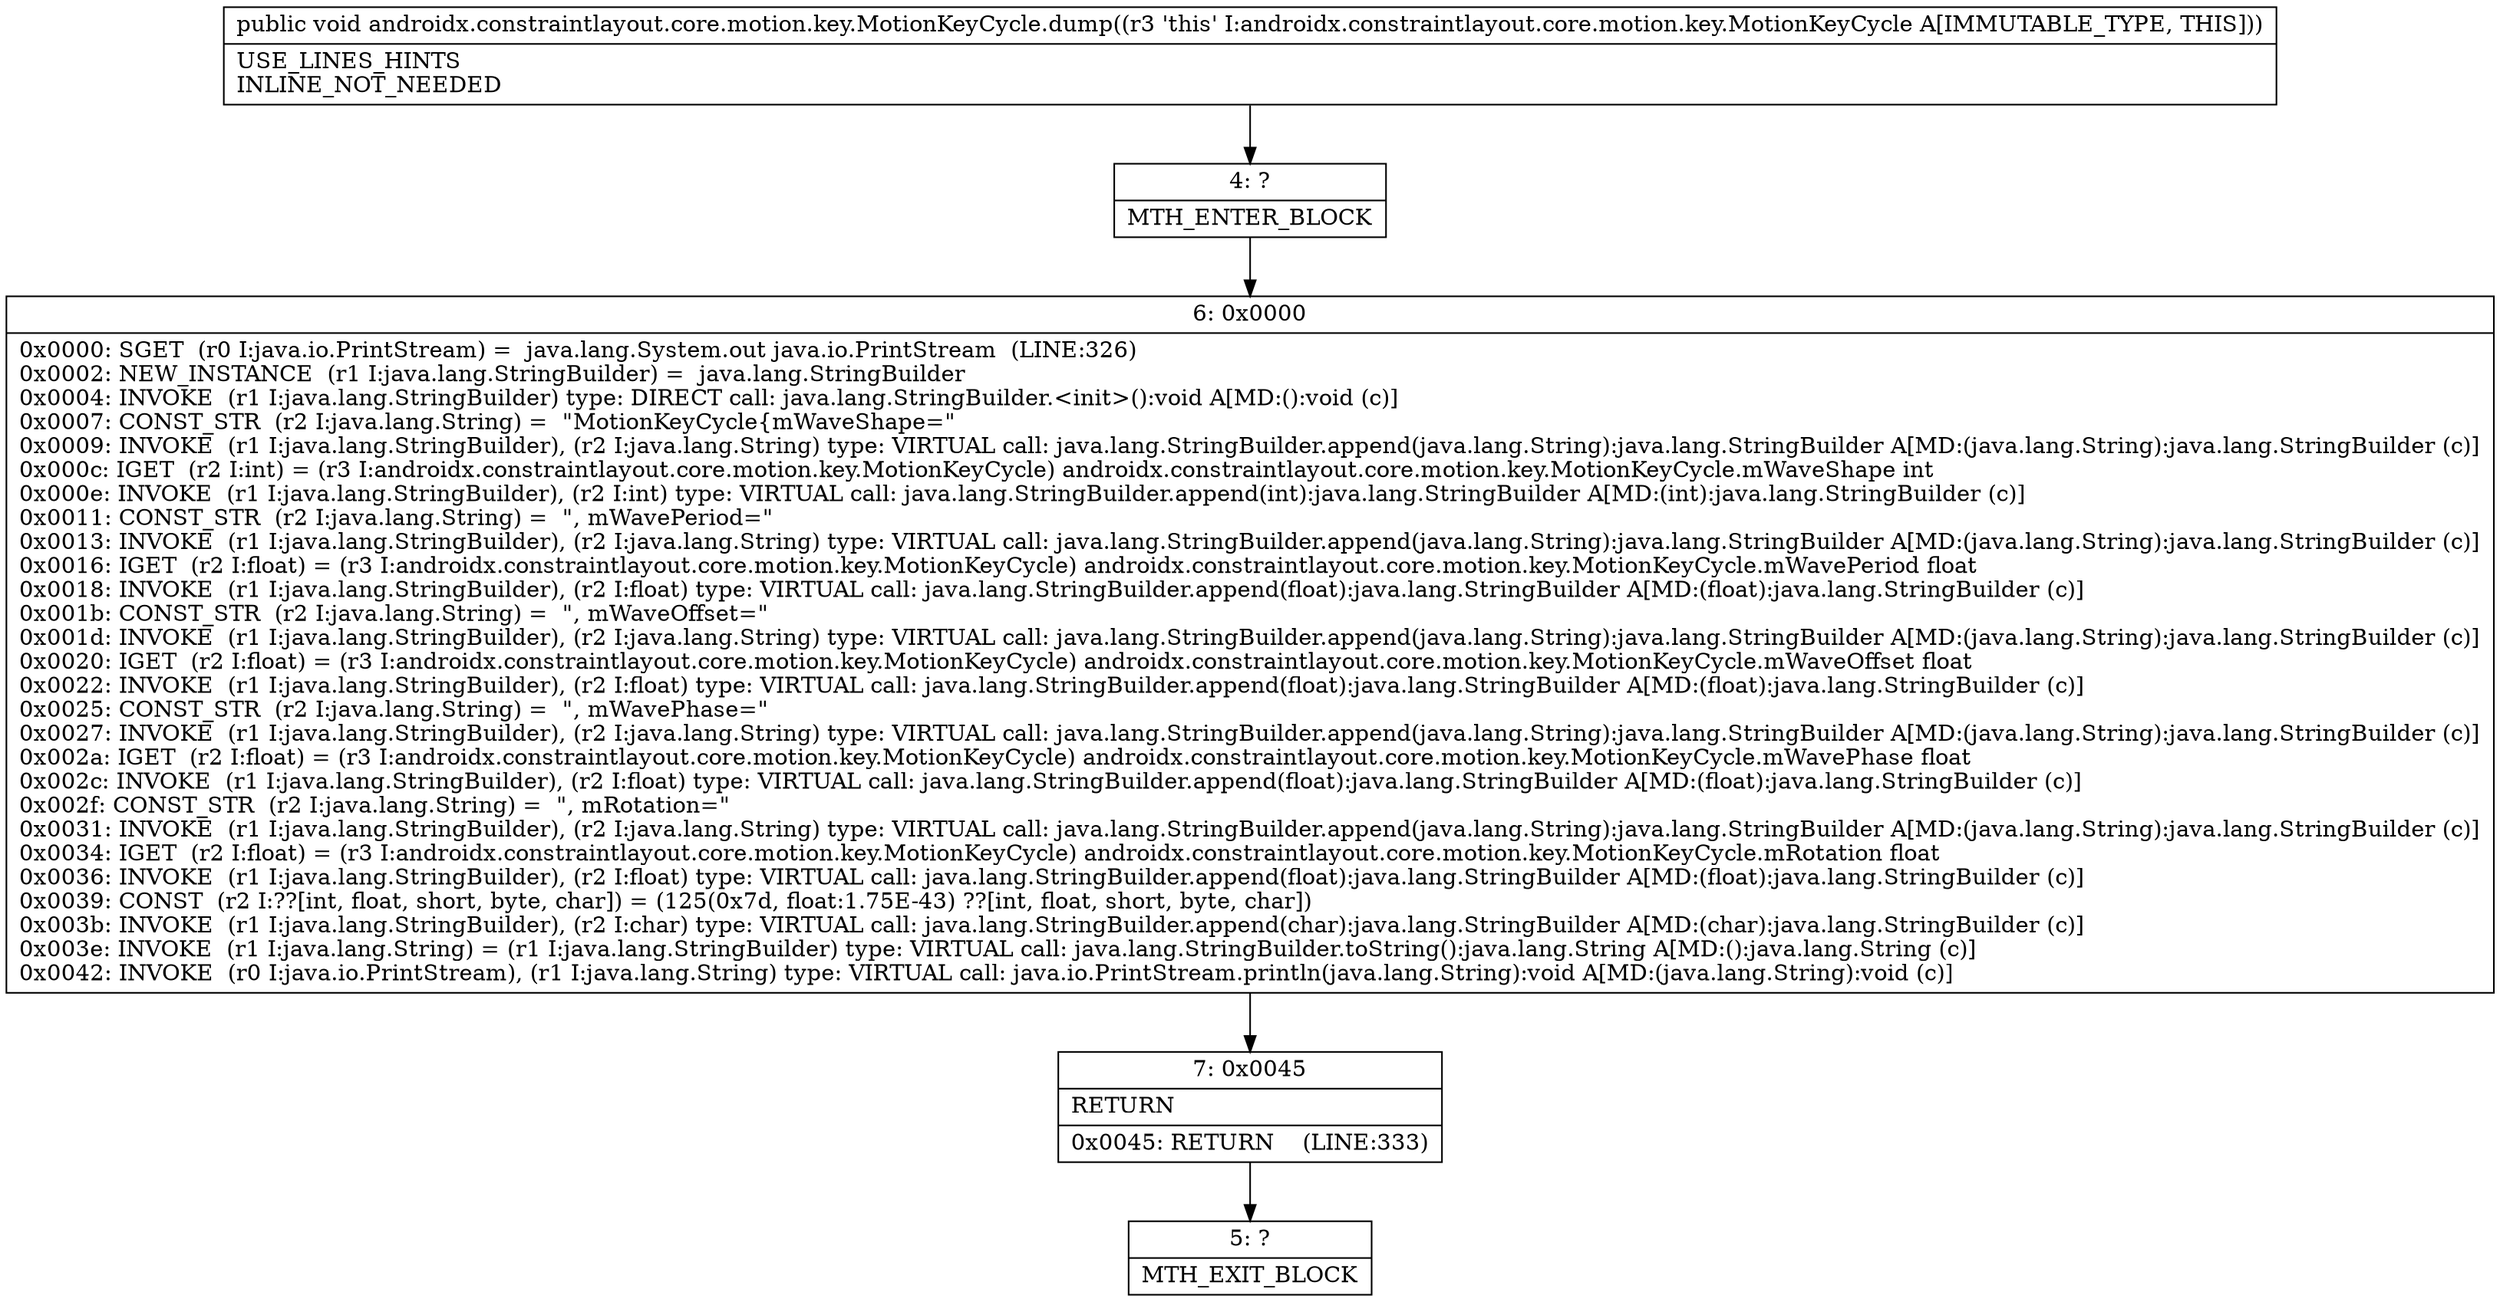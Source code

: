 digraph "CFG forandroidx.constraintlayout.core.motion.key.MotionKeyCycle.dump()V" {
Node_4 [shape=record,label="{4\:\ ?|MTH_ENTER_BLOCK\l}"];
Node_6 [shape=record,label="{6\:\ 0x0000|0x0000: SGET  (r0 I:java.io.PrintStream) =  java.lang.System.out java.io.PrintStream  (LINE:326)\l0x0002: NEW_INSTANCE  (r1 I:java.lang.StringBuilder) =  java.lang.StringBuilder \l0x0004: INVOKE  (r1 I:java.lang.StringBuilder) type: DIRECT call: java.lang.StringBuilder.\<init\>():void A[MD:():void (c)]\l0x0007: CONST_STR  (r2 I:java.lang.String) =  \"MotionKeyCycle\{mWaveShape=\" \l0x0009: INVOKE  (r1 I:java.lang.StringBuilder), (r2 I:java.lang.String) type: VIRTUAL call: java.lang.StringBuilder.append(java.lang.String):java.lang.StringBuilder A[MD:(java.lang.String):java.lang.StringBuilder (c)]\l0x000c: IGET  (r2 I:int) = (r3 I:androidx.constraintlayout.core.motion.key.MotionKeyCycle) androidx.constraintlayout.core.motion.key.MotionKeyCycle.mWaveShape int \l0x000e: INVOKE  (r1 I:java.lang.StringBuilder), (r2 I:int) type: VIRTUAL call: java.lang.StringBuilder.append(int):java.lang.StringBuilder A[MD:(int):java.lang.StringBuilder (c)]\l0x0011: CONST_STR  (r2 I:java.lang.String) =  \", mWavePeriod=\" \l0x0013: INVOKE  (r1 I:java.lang.StringBuilder), (r2 I:java.lang.String) type: VIRTUAL call: java.lang.StringBuilder.append(java.lang.String):java.lang.StringBuilder A[MD:(java.lang.String):java.lang.StringBuilder (c)]\l0x0016: IGET  (r2 I:float) = (r3 I:androidx.constraintlayout.core.motion.key.MotionKeyCycle) androidx.constraintlayout.core.motion.key.MotionKeyCycle.mWavePeriod float \l0x0018: INVOKE  (r1 I:java.lang.StringBuilder), (r2 I:float) type: VIRTUAL call: java.lang.StringBuilder.append(float):java.lang.StringBuilder A[MD:(float):java.lang.StringBuilder (c)]\l0x001b: CONST_STR  (r2 I:java.lang.String) =  \", mWaveOffset=\" \l0x001d: INVOKE  (r1 I:java.lang.StringBuilder), (r2 I:java.lang.String) type: VIRTUAL call: java.lang.StringBuilder.append(java.lang.String):java.lang.StringBuilder A[MD:(java.lang.String):java.lang.StringBuilder (c)]\l0x0020: IGET  (r2 I:float) = (r3 I:androidx.constraintlayout.core.motion.key.MotionKeyCycle) androidx.constraintlayout.core.motion.key.MotionKeyCycle.mWaveOffset float \l0x0022: INVOKE  (r1 I:java.lang.StringBuilder), (r2 I:float) type: VIRTUAL call: java.lang.StringBuilder.append(float):java.lang.StringBuilder A[MD:(float):java.lang.StringBuilder (c)]\l0x0025: CONST_STR  (r2 I:java.lang.String) =  \", mWavePhase=\" \l0x0027: INVOKE  (r1 I:java.lang.StringBuilder), (r2 I:java.lang.String) type: VIRTUAL call: java.lang.StringBuilder.append(java.lang.String):java.lang.StringBuilder A[MD:(java.lang.String):java.lang.StringBuilder (c)]\l0x002a: IGET  (r2 I:float) = (r3 I:androidx.constraintlayout.core.motion.key.MotionKeyCycle) androidx.constraintlayout.core.motion.key.MotionKeyCycle.mWavePhase float \l0x002c: INVOKE  (r1 I:java.lang.StringBuilder), (r2 I:float) type: VIRTUAL call: java.lang.StringBuilder.append(float):java.lang.StringBuilder A[MD:(float):java.lang.StringBuilder (c)]\l0x002f: CONST_STR  (r2 I:java.lang.String) =  \", mRotation=\" \l0x0031: INVOKE  (r1 I:java.lang.StringBuilder), (r2 I:java.lang.String) type: VIRTUAL call: java.lang.StringBuilder.append(java.lang.String):java.lang.StringBuilder A[MD:(java.lang.String):java.lang.StringBuilder (c)]\l0x0034: IGET  (r2 I:float) = (r3 I:androidx.constraintlayout.core.motion.key.MotionKeyCycle) androidx.constraintlayout.core.motion.key.MotionKeyCycle.mRotation float \l0x0036: INVOKE  (r1 I:java.lang.StringBuilder), (r2 I:float) type: VIRTUAL call: java.lang.StringBuilder.append(float):java.lang.StringBuilder A[MD:(float):java.lang.StringBuilder (c)]\l0x0039: CONST  (r2 I:??[int, float, short, byte, char]) = (125(0x7d, float:1.75E\-43) ??[int, float, short, byte, char]) \l0x003b: INVOKE  (r1 I:java.lang.StringBuilder), (r2 I:char) type: VIRTUAL call: java.lang.StringBuilder.append(char):java.lang.StringBuilder A[MD:(char):java.lang.StringBuilder (c)]\l0x003e: INVOKE  (r1 I:java.lang.String) = (r1 I:java.lang.StringBuilder) type: VIRTUAL call: java.lang.StringBuilder.toString():java.lang.String A[MD:():java.lang.String (c)]\l0x0042: INVOKE  (r0 I:java.io.PrintStream), (r1 I:java.lang.String) type: VIRTUAL call: java.io.PrintStream.println(java.lang.String):void A[MD:(java.lang.String):void (c)]\l}"];
Node_7 [shape=record,label="{7\:\ 0x0045|RETURN\l|0x0045: RETURN    (LINE:333)\l}"];
Node_5 [shape=record,label="{5\:\ ?|MTH_EXIT_BLOCK\l}"];
MethodNode[shape=record,label="{public void androidx.constraintlayout.core.motion.key.MotionKeyCycle.dump((r3 'this' I:androidx.constraintlayout.core.motion.key.MotionKeyCycle A[IMMUTABLE_TYPE, THIS]))  | USE_LINES_HINTS\lINLINE_NOT_NEEDED\l}"];
MethodNode -> Node_4;Node_4 -> Node_6;
Node_6 -> Node_7;
Node_7 -> Node_5;
}

